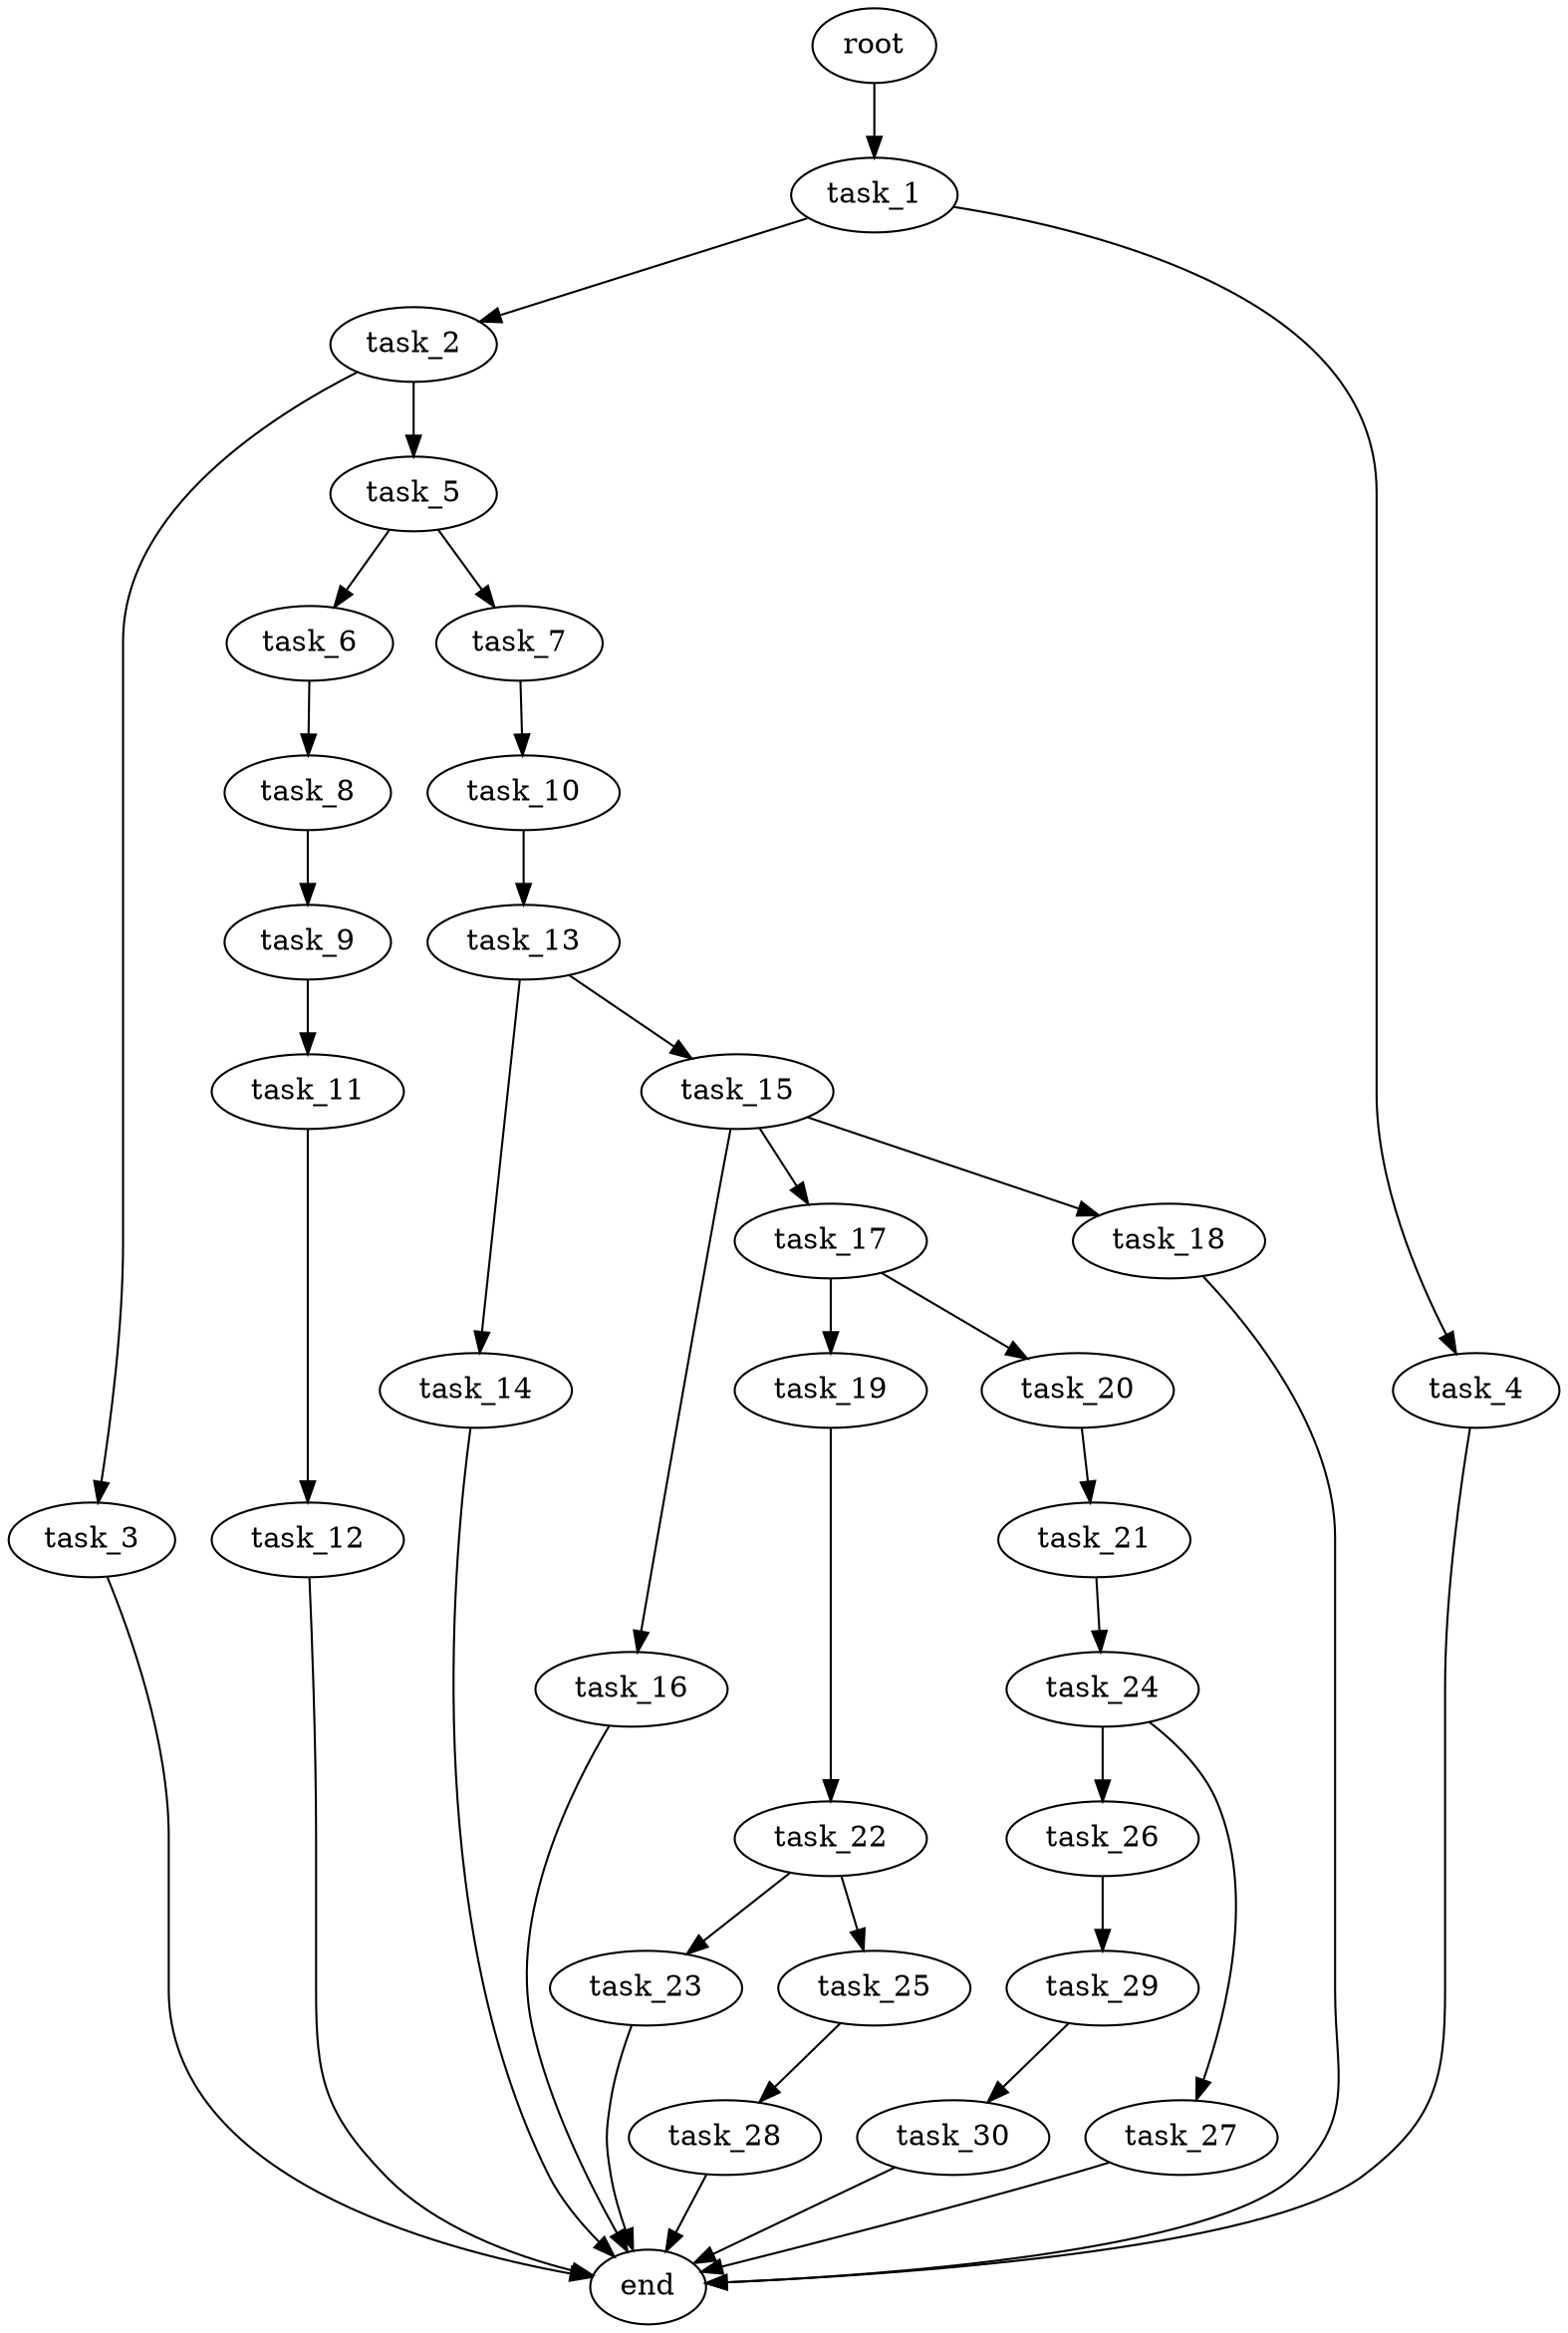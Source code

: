 digraph G {
  root [size="0.000000e+00"];
  task_1 [size="3.757080e+09"];
  task_2 [size="6.827621e+09"];
  task_3 [size="6.618264e+09"];
  task_4 [size="5.393463e+09"];
  task_5 [size="6.535687e+09"];
  task_6 [size="3.478351e+09"];
  task_7 [size="1.785558e+09"];
  task_8 [size="5.373048e+09"];
  task_9 [size="5.288897e+09"];
  task_10 [size="7.278854e+09"];
  task_11 [size="2.227679e+09"];
  task_12 [size="3.572948e+07"];
  task_13 [size="2.283305e+08"];
  task_14 [size="2.984332e+09"];
  task_15 [size="6.735325e+09"];
  task_16 [size="5.444909e+09"];
  task_17 [size="5.319804e+09"];
  task_18 [size="8.233781e+09"];
  task_19 [size="2.475873e+09"];
  task_20 [size="3.462251e+09"];
  task_21 [size="2.757222e+09"];
  task_22 [size="9.374166e+09"];
  task_23 [size="7.250514e+09"];
  task_24 [size="1.129334e+09"];
  task_25 [size="8.094972e+09"];
  task_26 [size="4.192987e+09"];
  task_27 [size="7.660769e+09"];
  task_28 [size="8.837682e+09"];
  task_29 [size="1.574423e+08"];
  task_30 [size="2.061610e+09"];
  end [size="0.000000e+00"];

  root -> task_1 [size="1.000000e-12"];
  task_1 -> task_2 [size="6.827621e+08"];
  task_1 -> task_4 [size="5.393463e+08"];
  task_2 -> task_3 [size="6.618264e+08"];
  task_2 -> task_5 [size="6.535687e+08"];
  task_3 -> end [size="1.000000e-12"];
  task_4 -> end [size="1.000000e-12"];
  task_5 -> task_6 [size="3.478351e+08"];
  task_5 -> task_7 [size="1.785558e+08"];
  task_6 -> task_8 [size="5.373048e+08"];
  task_7 -> task_10 [size="7.278854e+08"];
  task_8 -> task_9 [size="5.288897e+08"];
  task_9 -> task_11 [size="2.227679e+08"];
  task_10 -> task_13 [size="2.283305e+07"];
  task_11 -> task_12 [size="3.572948e+06"];
  task_12 -> end [size="1.000000e-12"];
  task_13 -> task_14 [size="2.984332e+08"];
  task_13 -> task_15 [size="6.735325e+08"];
  task_14 -> end [size="1.000000e-12"];
  task_15 -> task_16 [size="5.444909e+08"];
  task_15 -> task_17 [size="5.319804e+08"];
  task_15 -> task_18 [size="8.233781e+08"];
  task_16 -> end [size="1.000000e-12"];
  task_17 -> task_19 [size="2.475873e+08"];
  task_17 -> task_20 [size="3.462251e+08"];
  task_18 -> end [size="1.000000e-12"];
  task_19 -> task_22 [size="9.374166e+08"];
  task_20 -> task_21 [size="2.757222e+08"];
  task_21 -> task_24 [size="1.129334e+08"];
  task_22 -> task_23 [size="7.250514e+08"];
  task_22 -> task_25 [size="8.094972e+08"];
  task_23 -> end [size="1.000000e-12"];
  task_24 -> task_26 [size="4.192987e+08"];
  task_24 -> task_27 [size="7.660769e+08"];
  task_25 -> task_28 [size="8.837682e+08"];
  task_26 -> task_29 [size="1.574423e+07"];
  task_27 -> end [size="1.000000e-12"];
  task_28 -> end [size="1.000000e-12"];
  task_29 -> task_30 [size="2.061610e+08"];
  task_30 -> end [size="1.000000e-12"];
}
